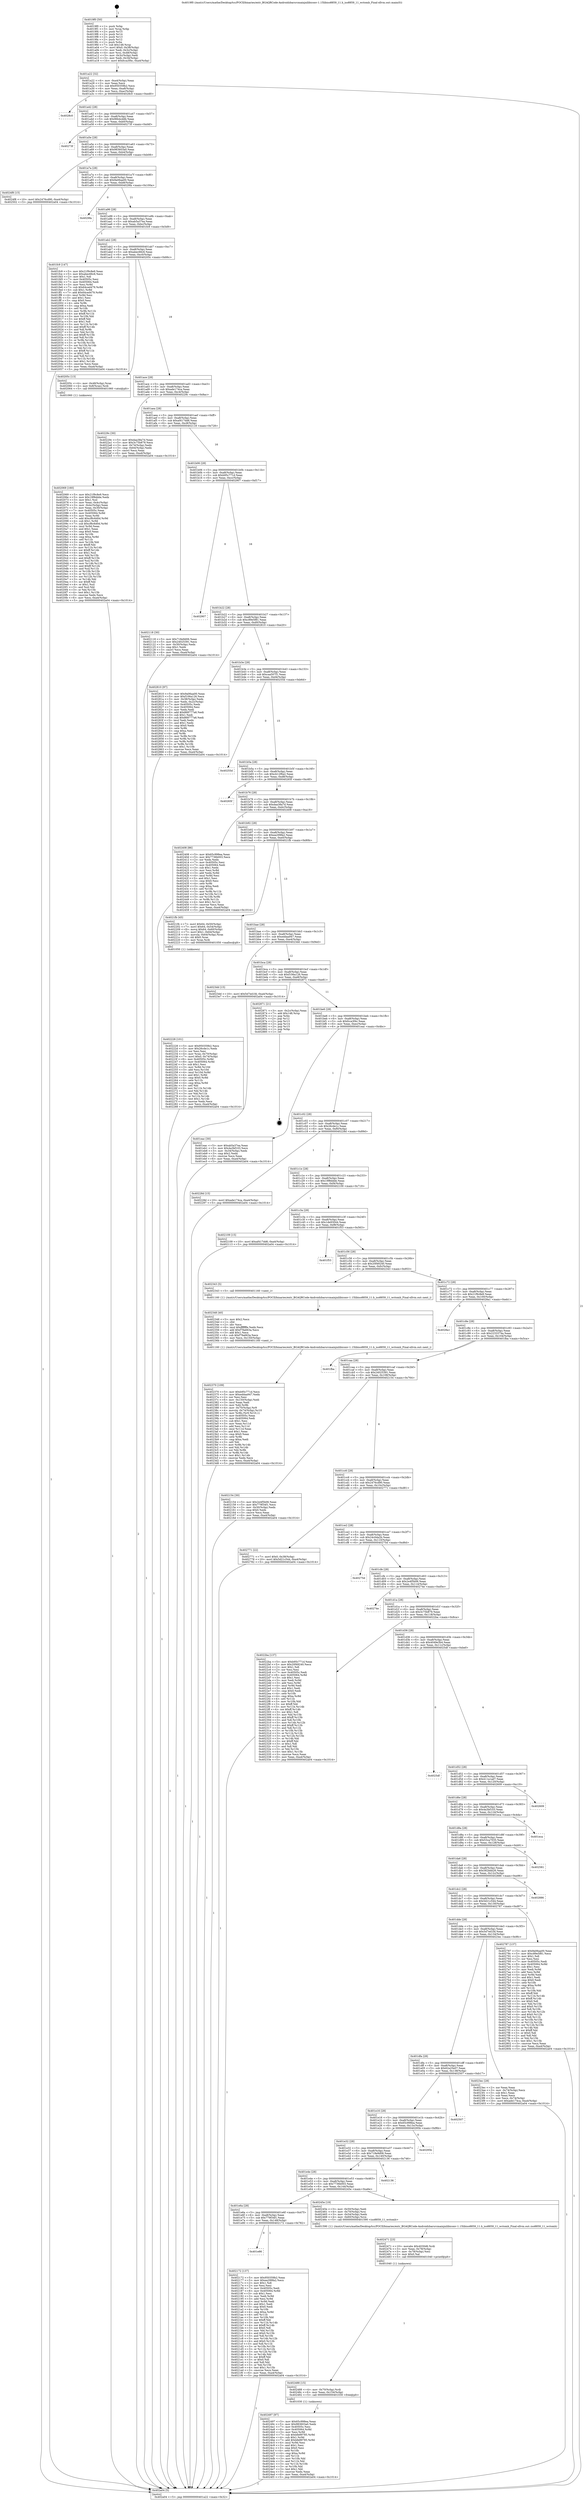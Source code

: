 digraph "0x4019f0" {
  label = "0x4019f0 (/mnt/c/Users/mathe/Desktop/tcc/POCII/binaries/extr_BGAQRCode-Androidzbarsrcmainjnilibiconv-1.15libiso8859_11.h_iso8859_11_wctomb_Final-ollvm.out::main(0))"
  labelloc = "t"
  node[shape=record]

  Entry [label="",width=0.3,height=0.3,shape=circle,fillcolor=black,style=filled]
  "0x401a22" [label="{
     0x401a22 [32]\l
     | [instrs]\l
     &nbsp;&nbsp;0x401a22 \<+6\>: mov -0xa4(%rbp),%eax\l
     &nbsp;&nbsp;0x401a28 \<+2\>: mov %eax,%ecx\l
     &nbsp;&nbsp;0x401a2a \<+6\>: sub $0x950359b2,%ecx\l
     &nbsp;&nbsp;0x401a30 \<+6\>: mov %eax,-0xa8(%rbp)\l
     &nbsp;&nbsp;0x401a36 \<+6\>: mov %ecx,-0xac(%rbp)\l
     &nbsp;&nbsp;0x401a3c \<+6\>: je 00000000004028c0 \<main+0xed0\>\l
  }"]
  "0x4028c0" [label="{
     0x4028c0\l
  }", style=dashed]
  "0x401a42" [label="{
     0x401a42 [28]\l
     | [instrs]\l
     &nbsp;&nbsp;0x401a42 \<+5\>: jmp 0000000000401a47 \<main+0x57\>\l
     &nbsp;&nbsp;0x401a47 \<+6\>: mov -0xa8(%rbp),%eax\l
     &nbsp;&nbsp;0x401a4d \<+5\>: sub $0x96b4cddb,%eax\l
     &nbsp;&nbsp;0x401a52 \<+6\>: mov %eax,-0xb0(%rbp)\l
     &nbsp;&nbsp;0x401a58 \<+6\>: je 000000000040273f \<main+0xd4f\>\l
  }"]
  Exit [label="",width=0.3,height=0.3,shape=circle,fillcolor=black,style=filled,peripheries=2]
  "0x40273f" [label="{
     0x40273f\l
  }", style=dashed]
  "0x401a5e" [label="{
     0x401a5e [28]\l
     | [instrs]\l
     &nbsp;&nbsp;0x401a5e \<+5\>: jmp 0000000000401a63 \<main+0x73\>\l
     &nbsp;&nbsp;0x401a63 \<+6\>: mov -0xa8(%rbp),%eax\l
     &nbsp;&nbsp;0x401a69 \<+5\>: sub $0x983603a0,%eax\l
     &nbsp;&nbsp;0x401a6e \<+6\>: mov %eax,-0xb4(%rbp)\l
     &nbsp;&nbsp;0x401a74 \<+6\>: je 00000000004024f8 \<main+0xb08\>\l
  }"]
  "0x402497" [label="{
     0x402497 [97]\l
     | [instrs]\l
     &nbsp;&nbsp;0x402497 \<+5\>: mov $0x65c998ea,%eax\l
     &nbsp;&nbsp;0x40249c \<+5\>: mov $0x983603a0,%edx\l
     &nbsp;&nbsp;0x4024a1 \<+7\>: mov 0x40505c,%esi\l
     &nbsp;&nbsp;0x4024a8 \<+8\>: mov 0x405064,%r8d\l
     &nbsp;&nbsp;0x4024b0 \<+3\>: mov %esi,%r9d\l
     &nbsp;&nbsp;0x4024b3 \<+7\>: sub $0xbfe89785,%r9d\l
     &nbsp;&nbsp;0x4024ba \<+4\>: sub $0x1,%r9d\l
     &nbsp;&nbsp;0x4024be \<+7\>: add $0xbfe89785,%r9d\l
     &nbsp;&nbsp;0x4024c5 \<+4\>: imul %r9d,%esi\l
     &nbsp;&nbsp;0x4024c9 \<+3\>: and $0x1,%esi\l
     &nbsp;&nbsp;0x4024cc \<+3\>: cmp $0x0,%esi\l
     &nbsp;&nbsp;0x4024cf \<+4\>: sete %r10b\l
     &nbsp;&nbsp;0x4024d3 \<+4\>: cmp $0xa,%r8d\l
     &nbsp;&nbsp;0x4024d7 \<+4\>: setl %r11b\l
     &nbsp;&nbsp;0x4024db \<+3\>: mov %r10b,%bl\l
     &nbsp;&nbsp;0x4024de \<+3\>: and %r11b,%bl\l
     &nbsp;&nbsp;0x4024e1 \<+3\>: xor %r11b,%r10b\l
     &nbsp;&nbsp;0x4024e4 \<+3\>: or %r10b,%bl\l
     &nbsp;&nbsp;0x4024e7 \<+3\>: test $0x1,%bl\l
     &nbsp;&nbsp;0x4024ea \<+3\>: cmovne %edx,%eax\l
     &nbsp;&nbsp;0x4024ed \<+6\>: mov %eax,-0xa4(%rbp)\l
     &nbsp;&nbsp;0x4024f3 \<+5\>: jmp 0000000000402a04 \<main+0x1014\>\l
  }"]
  "0x4024f8" [label="{
     0x4024f8 [15]\l
     | [instrs]\l
     &nbsp;&nbsp;0x4024f8 \<+10\>: movl $0x2476cd90,-0xa4(%rbp)\l
     &nbsp;&nbsp;0x402502 \<+5\>: jmp 0000000000402a04 \<main+0x1014\>\l
  }"]
  "0x401a7a" [label="{
     0x401a7a [28]\l
     | [instrs]\l
     &nbsp;&nbsp;0x401a7a \<+5\>: jmp 0000000000401a7f \<main+0x8f\>\l
     &nbsp;&nbsp;0x401a7f \<+6\>: mov -0xa8(%rbp),%eax\l
     &nbsp;&nbsp;0x401a85 \<+5\>: sub $0x9a06aa00,%eax\l
     &nbsp;&nbsp;0x401a8a \<+6\>: mov %eax,-0xb8(%rbp)\l
     &nbsp;&nbsp;0x401a90 \<+6\>: je 00000000004029fa \<main+0x100a\>\l
  }"]
  "0x402488" [label="{
     0x402488 [15]\l
     | [instrs]\l
     &nbsp;&nbsp;0x402488 \<+4\>: mov -0x70(%rbp),%rdi\l
     &nbsp;&nbsp;0x40248c \<+6\>: mov %eax,-0x154(%rbp)\l
     &nbsp;&nbsp;0x402492 \<+5\>: call 0000000000401030 \<free@plt\>\l
     | [calls]\l
     &nbsp;&nbsp;0x401030 \{1\} (unknown)\l
  }"]
  "0x4029fa" [label="{
     0x4029fa\l
  }", style=dashed]
  "0x401a96" [label="{
     0x401a96 [28]\l
     | [instrs]\l
     &nbsp;&nbsp;0x401a96 \<+5\>: jmp 0000000000401a9b \<main+0xab\>\l
     &nbsp;&nbsp;0x401a9b \<+6\>: mov -0xa8(%rbp),%eax\l
     &nbsp;&nbsp;0x401aa1 \<+5\>: sub $0xab5a37ea,%eax\l
     &nbsp;&nbsp;0x401aa6 \<+6\>: mov %eax,-0xbc(%rbp)\l
     &nbsp;&nbsp;0x401aac \<+6\>: je 0000000000401fc9 \<main+0x5d9\>\l
  }"]
  "0x402471" [label="{
     0x402471 [23]\l
     | [instrs]\l
     &nbsp;&nbsp;0x402471 \<+10\>: movabs $0x4030d6,%rdi\l
     &nbsp;&nbsp;0x40247b \<+3\>: mov %eax,-0x78(%rbp)\l
     &nbsp;&nbsp;0x40247e \<+3\>: mov -0x78(%rbp),%esi\l
     &nbsp;&nbsp;0x402481 \<+2\>: mov $0x0,%al\l
     &nbsp;&nbsp;0x402483 \<+5\>: call 0000000000401040 \<printf@plt\>\l
     | [calls]\l
     &nbsp;&nbsp;0x401040 \{1\} (unknown)\l
  }"]
  "0x401fc9" [label="{
     0x401fc9 [147]\l
     | [instrs]\l
     &nbsp;&nbsp;0x401fc9 \<+5\>: mov $0x21f9c8e9,%eax\l
     &nbsp;&nbsp;0x401fce \<+5\>: mov $0xabec66c6,%ecx\l
     &nbsp;&nbsp;0x401fd3 \<+2\>: mov $0x1,%dl\l
     &nbsp;&nbsp;0x401fd5 \<+7\>: mov 0x40505c,%esi\l
     &nbsp;&nbsp;0x401fdc \<+7\>: mov 0x405064,%edi\l
     &nbsp;&nbsp;0x401fe3 \<+3\>: mov %esi,%r8d\l
     &nbsp;&nbsp;0x401fe6 \<+7\>: sub $0x64ced479,%r8d\l
     &nbsp;&nbsp;0x401fed \<+4\>: sub $0x1,%r8d\l
     &nbsp;&nbsp;0x401ff1 \<+7\>: add $0x64ced479,%r8d\l
     &nbsp;&nbsp;0x401ff8 \<+4\>: imul %r8d,%esi\l
     &nbsp;&nbsp;0x401ffc \<+3\>: and $0x1,%esi\l
     &nbsp;&nbsp;0x401fff \<+3\>: cmp $0x0,%esi\l
     &nbsp;&nbsp;0x402002 \<+4\>: sete %r9b\l
     &nbsp;&nbsp;0x402006 \<+3\>: cmp $0xa,%edi\l
     &nbsp;&nbsp;0x402009 \<+4\>: setl %r10b\l
     &nbsp;&nbsp;0x40200d \<+3\>: mov %r9b,%r11b\l
     &nbsp;&nbsp;0x402010 \<+4\>: xor $0xff,%r11b\l
     &nbsp;&nbsp;0x402014 \<+3\>: mov %r10b,%bl\l
     &nbsp;&nbsp;0x402017 \<+3\>: xor $0xff,%bl\l
     &nbsp;&nbsp;0x40201a \<+3\>: xor $0x1,%dl\l
     &nbsp;&nbsp;0x40201d \<+3\>: mov %r11b,%r14b\l
     &nbsp;&nbsp;0x402020 \<+4\>: and $0xff,%r14b\l
     &nbsp;&nbsp;0x402024 \<+3\>: and %dl,%r9b\l
     &nbsp;&nbsp;0x402027 \<+3\>: mov %bl,%r15b\l
     &nbsp;&nbsp;0x40202a \<+4\>: and $0xff,%r15b\l
     &nbsp;&nbsp;0x40202e \<+3\>: and %dl,%r10b\l
     &nbsp;&nbsp;0x402031 \<+3\>: or %r9b,%r14b\l
     &nbsp;&nbsp;0x402034 \<+3\>: or %r10b,%r15b\l
     &nbsp;&nbsp;0x402037 \<+3\>: xor %r15b,%r14b\l
     &nbsp;&nbsp;0x40203a \<+3\>: or %bl,%r11b\l
     &nbsp;&nbsp;0x40203d \<+4\>: xor $0xff,%r11b\l
     &nbsp;&nbsp;0x402041 \<+3\>: or $0x1,%dl\l
     &nbsp;&nbsp;0x402044 \<+3\>: and %dl,%r11b\l
     &nbsp;&nbsp;0x402047 \<+3\>: or %r11b,%r14b\l
     &nbsp;&nbsp;0x40204a \<+4\>: test $0x1,%r14b\l
     &nbsp;&nbsp;0x40204e \<+3\>: cmovne %ecx,%eax\l
     &nbsp;&nbsp;0x402051 \<+6\>: mov %eax,-0xa4(%rbp)\l
     &nbsp;&nbsp;0x402057 \<+5\>: jmp 0000000000402a04 \<main+0x1014\>\l
  }"]
  "0x401ab2" [label="{
     0x401ab2 [28]\l
     | [instrs]\l
     &nbsp;&nbsp;0x401ab2 \<+5\>: jmp 0000000000401ab7 \<main+0xc7\>\l
     &nbsp;&nbsp;0x401ab7 \<+6\>: mov -0xa8(%rbp),%eax\l
     &nbsp;&nbsp;0x401abd \<+5\>: sub $0xabec66c6,%eax\l
     &nbsp;&nbsp;0x401ac2 \<+6\>: mov %eax,-0xc0(%rbp)\l
     &nbsp;&nbsp;0x401ac8 \<+6\>: je 000000000040205c \<main+0x66c\>\l
  }"]
  "0x402370" [label="{
     0x402370 [109]\l
     | [instrs]\l
     &nbsp;&nbsp;0x402370 \<+5\>: mov $0xb95c771d,%ecx\l
     &nbsp;&nbsp;0x402375 \<+5\>: mov $0xeddaa947,%edx\l
     &nbsp;&nbsp;0x40237a \<+2\>: xor %esi,%esi\l
     &nbsp;&nbsp;0x40237c \<+6\>: mov -0x150(%rbp),%edi\l
     &nbsp;&nbsp;0x402382 \<+3\>: imul %eax,%edi\l
     &nbsp;&nbsp;0x402385 \<+3\>: mov %dil,%r8b\l
     &nbsp;&nbsp;0x402388 \<+4\>: mov -0x70(%rbp),%r9\l
     &nbsp;&nbsp;0x40238c \<+4\>: movslq -0x74(%rbp),%r10\l
     &nbsp;&nbsp;0x402390 \<+4\>: mov %r8b,(%r9,%r10,1)\l
     &nbsp;&nbsp;0x402394 \<+7\>: mov 0x40505c,%eax\l
     &nbsp;&nbsp;0x40239b \<+7\>: mov 0x405064,%edi\l
     &nbsp;&nbsp;0x4023a2 \<+3\>: sub $0x1,%esi\l
     &nbsp;&nbsp;0x4023a5 \<+3\>: mov %eax,%r11d\l
     &nbsp;&nbsp;0x4023a8 \<+3\>: add %esi,%r11d\l
     &nbsp;&nbsp;0x4023ab \<+4\>: imul %r11d,%eax\l
     &nbsp;&nbsp;0x4023af \<+3\>: and $0x1,%eax\l
     &nbsp;&nbsp;0x4023b2 \<+3\>: cmp $0x0,%eax\l
     &nbsp;&nbsp;0x4023b5 \<+4\>: sete %r8b\l
     &nbsp;&nbsp;0x4023b9 \<+3\>: cmp $0xa,%edi\l
     &nbsp;&nbsp;0x4023bc \<+3\>: setl %bl\l
     &nbsp;&nbsp;0x4023bf \<+3\>: mov %r8b,%r14b\l
     &nbsp;&nbsp;0x4023c2 \<+3\>: and %bl,%r14b\l
     &nbsp;&nbsp;0x4023c5 \<+3\>: xor %bl,%r8b\l
     &nbsp;&nbsp;0x4023c8 \<+3\>: or %r8b,%r14b\l
     &nbsp;&nbsp;0x4023cb \<+4\>: test $0x1,%r14b\l
     &nbsp;&nbsp;0x4023cf \<+3\>: cmovne %edx,%ecx\l
     &nbsp;&nbsp;0x4023d2 \<+6\>: mov %ecx,-0xa4(%rbp)\l
     &nbsp;&nbsp;0x4023d8 \<+5\>: jmp 0000000000402a04 \<main+0x1014\>\l
  }"]
  "0x40205c" [label="{
     0x40205c [13]\l
     | [instrs]\l
     &nbsp;&nbsp;0x40205c \<+4\>: mov -0x48(%rbp),%rax\l
     &nbsp;&nbsp;0x402060 \<+4\>: mov 0x8(%rax),%rdi\l
     &nbsp;&nbsp;0x402064 \<+5\>: call 0000000000401060 \<atoi@plt\>\l
     | [calls]\l
     &nbsp;&nbsp;0x401060 \{1\} (unknown)\l
  }"]
  "0x401ace" [label="{
     0x401ace [28]\l
     | [instrs]\l
     &nbsp;&nbsp;0x401ace \<+5\>: jmp 0000000000401ad3 \<main+0xe3\>\l
     &nbsp;&nbsp;0x401ad3 \<+6\>: mov -0xa8(%rbp),%eax\l
     &nbsp;&nbsp;0x401ad9 \<+5\>: sub $0xade174ca,%eax\l
     &nbsp;&nbsp;0x401ade \<+6\>: mov %eax,-0xc4(%rbp)\l
     &nbsp;&nbsp;0x401ae4 \<+6\>: je 000000000040229c \<main+0x8ac\>\l
  }"]
  "0x402348" [label="{
     0x402348 [40]\l
     | [instrs]\l
     &nbsp;&nbsp;0x402348 \<+5\>: mov $0x2,%ecx\l
     &nbsp;&nbsp;0x40234d \<+1\>: cltd\l
     &nbsp;&nbsp;0x40234e \<+2\>: idiv %ecx\l
     &nbsp;&nbsp;0x402350 \<+6\>: imul $0xfffffffe,%edx,%ecx\l
     &nbsp;&nbsp;0x402356 \<+6\>: add $0xf79a663a,%ecx\l
     &nbsp;&nbsp;0x40235c \<+3\>: add $0x1,%ecx\l
     &nbsp;&nbsp;0x40235f \<+6\>: sub $0xf79a663a,%ecx\l
     &nbsp;&nbsp;0x402365 \<+6\>: mov %ecx,-0x150(%rbp)\l
     &nbsp;&nbsp;0x40236b \<+5\>: call 0000000000401160 \<next_i\>\l
     | [calls]\l
     &nbsp;&nbsp;0x401160 \{1\} (/mnt/c/Users/mathe/Desktop/tcc/POCII/binaries/extr_BGAQRCode-Androidzbarsrcmainjnilibiconv-1.15libiso8859_11.h_iso8859_11_wctomb_Final-ollvm.out::next_i)\l
  }"]
  "0x40229c" [label="{
     0x40229c [30]\l
     | [instrs]\l
     &nbsp;&nbsp;0x40229c \<+5\>: mov $0xdaa38a7d,%eax\l
     &nbsp;&nbsp;0x4022a1 \<+5\>: mov $0x3c75b879,%ecx\l
     &nbsp;&nbsp;0x4022a6 \<+3\>: mov -0x74(%rbp),%edx\l
     &nbsp;&nbsp;0x4022a9 \<+3\>: cmp -0x64(%rbp),%edx\l
     &nbsp;&nbsp;0x4022ac \<+3\>: cmovl %ecx,%eax\l
     &nbsp;&nbsp;0x4022af \<+6\>: mov %eax,-0xa4(%rbp)\l
     &nbsp;&nbsp;0x4022b5 \<+5\>: jmp 0000000000402a04 \<main+0x1014\>\l
  }"]
  "0x401aea" [label="{
     0x401aea [28]\l
     | [instrs]\l
     &nbsp;&nbsp;0x401aea \<+5\>: jmp 0000000000401aef \<main+0xff\>\l
     &nbsp;&nbsp;0x401aef \<+6\>: mov -0xa8(%rbp),%eax\l
     &nbsp;&nbsp;0x401af5 \<+5\>: sub $0xaf417dd6,%eax\l
     &nbsp;&nbsp;0x401afa \<+6\>: mov %eax,-0xc8(%rbp)\l
     &nbsp;&nbsp;0x401b00 \<+6\>: je 0000000000402118 \<main+0x728\>\l
  }"]
  "0x402228" [label="{
     0x402228 [101]\l
     | [instrs]\l
     &nbsp;&nbsp;0x402228 \<+5\>: mov $0x950359b2,%ecx\l
     &nbsp;&nbsp;0x40222d \<+5\>: mov $0x26cde1c,%edx\l
     &nbsp;&nbsp;0x402232 \<+2\>: xor %esi,%esi\l
     &nbsp;&nbsp;0x402234 \<+4\>: mov %rax,-0x70(%rbp)\l
     &nbsp;&nbsp;0x402238 \<+7\>: movl $0x0,-0x74(%rbp)\l
     &nbsp;&nbsp;0x40223f \<+8\>: mov 0x40505c,%r8d\l
     &nbsp;&nbsp;0x402247 \<+8\>: mov 0x405064,%r9d\l
     &nbsp;&nbsp;0x40224f \<+3\>: sub $0x1,%esi\l
     &nbsp;&nbsp;0x402252 \<+3\>: mov %r8d,%r10d\l
     &nbsp;&nbsp;0x402255 \<+3\>: add %esi,%r10d\l
     &nbsp;&nbsp;0x402258 \<+4\>: imul %r10d,%r8d\l
     &nbsp;&nbsp;0x40225c \<+4\>: and $0x1,%r8d\l
     &nbsp;&nbsp;0x402260 \<+4\>: cmp $0x0,%r8d\l
     &nbsp;&nbsp;0x402264 \<+4\>: sete %r11b\l
     &nbsp;&nbsp;0x402268 \<+4\>: cmp $0xa,%r9d\l
     &nbsp;&nbsp;0x40226c \<+3\>: setl %bl\l
     &nbsp;&nbsp;0x40226f \<+3\>: mov %r11b,%r14b\l
     &nbsp;&nbsp;0x402272 \<+3\>: and %bl,%r14b\l
     &nbsp;&nbsp;0x402275 \<+3\>: xor %bl,%r11b\l
     &nbsp;&nbsp;0x402278 \<+3\>: or %r11b,%r14b\l
     &nbsp;&nbsp;0x40227b \<+4\>: test $0x1,%r14b\l
     &nbsp;&nbsp;0x40227f \<+3\>: cmovne %edx,%ecx\l
     &nbsp;&nbsp;0x402282 \<+6\>: mov %ecx,-0xa4(%rbp)\l
     &nbsp;&nbsp;0x402288 \<+5\>: jmp 0000000000402a04 \<main+0x1014\>\l
  }"]
  "0x402118" [label="{
     0x402118 [30]\l
     | [instrs]\l
     &nbsp;&nbsp;0x402118 \<+5\>: mov $0x718e9d06,%eax\l
     &nbsp;&nbsp;0x40211d \<+5\>: mov $0x24025391,%ecx\l
     &nbsp;&nbsp;0x402122 \<+3\>: mov -0x30(%rbp),%edx\l
     &nbsp;&nbsp;0x402125 \<+3\>: cmp $0x1,%edx\l
     &nbsp;&nbsp;0x402128 \<+3\>: cmovl %ecx,%eax\l
     &nbsp;&nbsp;0x40212b \<+6\>: mov %eax,-0xa4(%rbp)\l
     &nbsp;&nbsp;0x402131 \<+5\>: jmp 0000000000402a04 \<main+0x1014\>\l
  }"]
  "0x401b06" [label="{
     0x401b06 [28]\l
     | [instrs]\l
     &nbsp;&nbsp;0x401b06 \<+5\>: jmp 0000000000401b0b \<main+0x11b\>\l
     &nbsp;&nbsp;0x401b0b \<+6\>: mov -0xa8(%rbp),%eax\l
     &nbsp;&nbsp;0x401b11 \<+5\>: sub $0xb95c771d,%eax\l
     &nbsp;&nbsp;0x401b16 \<+6\>: mov %eax,-0xcc(%rbp)\l
     &nbsp;&nbsp;0x401b1c \<+6\>: je 0000000000402907 \<main+0xf17\>\l
  }"]
  "0x401e86" [label="{
     0x401e86\l
  }", style=dashed]
  "0x402907" [label="{
     0x402907\l
  }", style=dashed]
  "0x401b22" [label="{
     0x401b22 [28]\l
     | [instrs]\l
     &nbsp;&nbsp;0x401b22 \<+5\>: jmp 0000000000401b27 \<main+0x137\>\l
     &nbsp;&nbsp;0x401b27 \<+6\>: mov -0xa8(%rbp),%eax\l
     &nbsp;&nbsp;0x401b2d \<+5\>: sub $0xc89e5f81,%eax\l
     &nbsp;&nbsp;0x401b32 \<+6\>: mov %eax,-0xd0(%rbp)\l
     &nbsp;&nbsp;0x401b38 \<+6\>: je 0000000000402810 \<main+0xe20\>\l
  }"]
  "0x402172" [label="{
     0x402172 [137]\l
     | [instrs]\l
     &nbsp;&nbsp;0x402172 \<+5\>: mov $0x950359b2,%eax\l
     &nbsp;&nbsp;0x402177 \<+5\>: mov $0xea299fa2,%ecx\l
     &nbsp;&nbsp;0x40217c \<+2\>: mov $0x1,%dl\l
     &nbsp;&nbsp;0x40217e \<+2\>: xor %esi,%esi\l
     &nbsp;&nbsp;0x402180 \<+7\>: mov 0x40505c,%edi\l
     &nbsp;&nbsp;0x402187 \<+8\>: mov 0x405064,%r8d\l
     &nbsp;&nbsp;0x40218f \<+3\>: sub $0x1,%esi\l
     &nbsp;&nbsp;0x402192 \<+3\>: mov %edi,%r9d\l
     &nbsp;&nbsp;0x402195 \<+3\>: add %esi,%r9d\l
     &nbsp;&nbsp;0x402198 \<+4\>: imul %r9d,%edi\l
     &nbsp;&nbsp;0x40219c \<+3\>: and $0x1,%edi\l
     &nbsp;&nbsp;0x40219f \<+3\>: cmp $0x0,%edi\l
     &nbsp;&nbsp;0x4021a2 \<+4\>: sete %r10b\l
     &nbsp;&nbsp;0x4021a6 \<+4\>: cmp $0xa,%r8d\l
     &nbsp;&nbsp;0x4021aa \<+4\>: setl %r11b\l
     &nbsp;&nbsp;0x4021ae \<+3\>: mov %r10b,%bl\l
     &nbsp;&nbsp;0x4021b1 \<+3\>: xor $0xff,%bl\l
     &nbsp;&nbsp;0x4021b4 \<+3\>: mov %r11b,%r14b\l
     &nbsp;&nbsp;0x4021b7 \<+4\>: xor $0xff,%r14b\l
     &nbsp;&nbsp;0x4021bb \<+3\>: xor $0x0,%dl\l
     &nbsp;&nbsp;0x4021be \<+3\>: mov %bl,%r15b\l
     &nbsp;&nbsp;0x4021c1 \<+4\>: and $0x0,%r15b\l
     &nbsp;&nbsp;0x4021c5 \<+3\>: and %dl,%r10b\l
     &nbsp;&nbsp;0x4021c8 \<+3\>: mov %r14b,%r12b\l
     &nbsp;&nbsp;0x4021cb \<+4\>: and $0x0,%r12b\l
     &nbsp;&nbsp;0x4021cf \<+3\>: and %dl,%r11b\l
     &nbsp;&nbsp;0x4021d2 \<+3\>: or %r10b,%r15b\l
     &nbsp;&nbsp;0x4021d5 \<+3\>: or %r11b,%r12b\l
     &nbsp;&nbsp;0x4021d8 \<+3\>: xor %r12b,%r15b\l
     &nbsp;&nbsp;0x4021db \<+3\>: or %r14b,%bl\l
     &nbsp;&nbsp;0x4021de \<+3\>: xor $0xff,%bl\l
     &nbsp;&nbsp;0x4021e1 \<+3\>: or $0x0,%dl\l
     &nbsp;&nbsp;0x4021e4 \<+2\>: and %dl,%bl\l
     &nbsp;&nbsp;0x4021e6 \<+3\>: or %bl,%r15b\l
     &nbsp;&nbsp;0x4021e9 \<+4\>: test $0x1,%r15b\l
     &nbsp;&nbsp;0x4021ed \<+3\>: cmovne %ecx,%eax\l
     &nbsp;&nbsp;0x4021f0 \<+6\>: mov %eax,-0xa4(%rbp)\l
     &nbsp;&nbsp;0x4021f6 \<+5\>: jmp 0000000000402a04 \<main+0x1014\>\l
  }"]
  "0x402810" [label="{
     0x402810 [97]\l
     | [instrs]\l
     &nbsp;&nbsp;0x402810 \<+5\>: mov $0x9a06aa00,%eax\l
     &nbsp;&nbsp;0x402815 \<+5\>: mov $0xf106a126,%ecx\l
     &nbsp;&nbsp;0x40281a \<+3\>: mov -0x38(%rbp),%edx\l
     &nbsp;&nbsp;0x40281d \<+3\>: mov %edx,-0x2c(%rbp)\l
     &nbsp;&nbsp;0x402820 \<+7\>: mov 0x40505c,%edx\l
     &nbsp;&nbsp;0x402827 \<+7\>: mov 0x405064,%esi\l
     &nbsp;&nbsp;0x40282e \<+2\>: mov %edx,%edi\l
     &nbsp;&nbsp;0x402830 \<+6\>: add $0x868777a6,%edi\l
     &nbsp;&nbsp;0x402836 \<+3\>: sub $0x1,%edi\l
     &nbsp;&nbsp;0x402839 \<+6\>: sub $0x868777a6,%edi\l
     &nbsp;&nbsp;0x40283f \<+3\>: imul %edi,%edx\l
     &nbsp;&nbsp;0x402842 \<+3\>: and $0x1,%edx\l
     &nbsp;&nbsp;0x402845 \<+3\>: cmp $0x0,%edx\l
     &nbsp;&nbsp;0x402848 \<+4\>: sete %r8b\l
     &nbsp;&nbsp;0x40284c \<+3\>: cmp $0xa,%esi\l
     &nbsp;&nbsp;0x40284f \<+4\>: setl %r9b\l
     &nbsp;&nbsp;0x402853 \<+3\>: mov %r8b,%r10b\l
     &nbsp;&nbsp;0x402856 \<+3\>: and %r9b,%r10b\l
     &nbsp;&nbsp;0x402859 \<+3\>: xor %r9b,%r8b\l
     &nbsp;&nbsp;0x40285c \<+3\>: or %r8b,%r10b\l
     &nbsp;&nbsp;0x40285f \<+4\>: test $0x1,%r10b\l
     &nbsp;&nbsp;0x402863 \<+3\>: cmovne %ecx,%eax\l
     &nbsp;&nbsp;0x402866 \<+6\>: mov %eax,-0xa4(%rbp)\l
     &nbsp;&nbsp;0x40286c \<+5\>: jmp 0000000000402a04 \<main+0x1014\>\l
  }"]
  "0x401b3e" [label="{
     0x401b3e [28]\l
     | [instrs]\l
     &nbsp;&nbsp;0x401b3e \<+5\>: jmp 0000000000401b43 \<main+0x153\>\l
     &nbsp;&nbsp;0x401b43 \<+6\>: mov -0xa8(%rbp),%eax\l
     &nbsp;&nbsp;0x401b49 \<+5\>: sub $0xcaa507f1,%eax\l
     &nbsp;&nbsp;0x401b4e \<+6\>: mov %eax,-0xd4(%rbp)\l
     &nbsp;&nbsp;0x401b54 \<+6\>: je 000000000040255d \<main+0xb6d\>\l
  }"]
  "0x401e6a" [label="{
     0x401e6a [28]\l
     | [instrs]\l
     &nbsp;&nbsp;0x401e6a \<+5\>: jmp 0000000000401e6f \<main+0x47f\>\l
     &nbsp;&nbsp;0x401e6f \<+6\>: mov -0xa8(%rbp),%eax\l
     &nbsp;&nbsp;0x401e75 \<+5\>: sub $0x779f34f1,%eax\l
     &nbsp;&nbsp;0x401e7a \<+6\>: mov %eax,-0x148(%rbp)\l
     &nbsp;&nbsp;0x401e80 \<+6\>: je 0000000000402172 \<main+0x782\>\l
  }"]
  "0x40255d" [label="{
     0x40255d\l
  }", style=dashed]
  "0x401b5a" [label="{
     0x401b5a [28]\l
     | [instrs]\l
     &nbsp;&nbsp;0x401b5a \<+5\>: jmp 0000000000401b5f \<main+0x16f\>\l
     &nbsp;&nbsp;0x401b5f \<+6\>: mov -0xa8(%rbp),%eax\l
     &nbsp;&nbsp;0x401b65 \<+5\>: sub $0xcb12f6a2,%eax\l
     &nbsp;&nbsp;0x401b6a \<+6\>: mov %eax,-0xd8(%rbp)\l
     &nbsp;&nbsp;0x401b70 \<+6\>: je 000000000040265f \<main+0xc6f\>\l
  }"]
  "0x40245e" [label="{
     0x40245e [19]\l
     | [instrs]\l
     &nbsp;&nbsp;0x40245e \<+3\>: mov -0x50(%rbp),%edi\l
     &nbsp;&nbsp;0x402461 \<+4\>: mov -0x70(%rbp),%rsi\l
     &nbsp;&nbsp;0x402465 \<+3\>: mov -0x54(%rbp),%edx\l
     &nbsp;&nbsp;0x402468 \<+4\>: mov -0x60(%rbp),%rcx\l
     &nbsp;&nbsp;0x40246c \<+5\>: call 0000000000401590 \<iso8859_11_wctomb\>\l
     | [calls]\l
     &nbsp;&nbsp;0x401590 \{1\} (/mnt/c/Users/mathe/Desktop/tcc/POCII/binaries/extr_BGAQRCode-Androidzbarsrcmainjnilibiconv-1.15libiso8859_11.h_iso8859_11_wctomb_Final-ollvm.out::iso8859_11_wctomb)\l
  }"]
  "0x40265f" [label="{
     0x40265f\l
  }", style=dashed]
  "0x401b76" [label="{
     0x401b76 [28]\l
     | [instrs]\l
     &nbsp;&nbsp;0x401b76 \<+5\>: jmp 0000000000401b7b \<main+0x18b\>\l
     &nbsp;&nbsp;0x401b7b \<+6\>: mov -0xa8(%rbp),%eax\l
     &nbsp;&nbsp;0x401b81 \<+5\>: sub $0xdaa38a7d,%eax\l
     &nbsp;&nbsp;0x401b86 \<+6\>: mov %eax,-0xdc(%rbp)\l
     &nbsp;&nbsp;0x401b8c \<+6\>: je 0000000000402408 \<main+0xa18\>\l
  }"]
  "0x401e4e" [label="{
     0x401e4e [28]\l
     | [instrs]\l
     &nbsp;&nbsp;0x401e4e \<+5\>: jmp 0000000000401e53 \<main+0x463\>\l
     &nbsp;&nbsp;0x401e53 \<+6\>: mov -0xa8(%rbp),%eax\l
     &nbsp;&nbsp;0x401e59 \<+5\>: sub $0x7736b003,%eax\l
     &nbsp;&nbsp;0x401e5e \<+6\>: mov %eax,-0x144(%rbp)\l
     &nbsp;&nbsp;0x401e64 \<+6\>: je 000000000040245e \<main+0xa6e\>\l
  }"]
  "0x402408" [label="{
     0x402408 [86]\l
     | [instrs]\l
     &nbsp;&nbsp;0x402408 \<+5\>: mov $0x65c998ea,%eax\l
     &nbsp;&nbsp;0x40240d \<+5\>: mov $0x7736b003,%ecx\l
     &nbsp;&nbsp;0x402412 \<+2\>: xor %edx,%edx\l
     &nbsp;&nbsp;0x402414 \<+7\>: mov 0x40505c,%esi\l
     &nbsp;&nbsp;0x40241b \<+7\>: mov 0x405064,%edi\l
     &nbsp;&nbsp;0x402422 \<+3\>: sub $0x1,%edx\l
     &nbsp;&nbsp;0x402425 \<+3\>: mov %esi,%r8d\l
     &nbsp;&nbsp;0x402428 \<+3\>: add %edx,%r8d\l
     &nbsp;&nbsp;0x40242b \<+4\>: imul %r8d,%esi\l
     &nbsp;&nbsp;0x40242f \<+3\>: and $0x1,%esi\l
     &nbsp;&nbsp;0x402432 \<+3\>: cmp $0x0,%esi\l
     &nbsp;&nbsp;0x402435 \<+4\>: sete %r9b\l
     &nbsp;&nbsp;0x402439 \<+3\>: cmp $0xa,%edi\l
     &nbsp;&nbsp;0x40243c \<+4\>: setl %r10b\l
     &nbsp;&nbsp;0x402440 \<+3\>: mov %r9b,%r11b\l
     &nbsp;&nbsp;0x402443 \<+3\>: and %r10b,%r11b\l
     &nbsp;&nbsp;0x402446 \<+3\>: xor %r10b,%r9b\l
     &nbsp;&nbsp;0x402449 \<+3\>: or %r9b,%r11b\l
     &nbsp;&nbsp;0x40244c \<+4\>: test $0x1,%r11b\l
     &nbsp;&nbsp;0x402450 \<+3\>: cmovne %ecx,%eax\l
     &nbsp;&nbsp;0x402453 \<+6\>: mov %eax,-0xa4(%rbp)\l
     &nbsp;&nbsp;0x402459 \<+5\>: jmp 0000000000402a04 \<main+0x1014\>\l
  }"]
  "0x401b92" [label="{
     0x401b92 [28]\l
     | [instrs]\l
     &nbsp;&nbsp;0x401b92 \<+5\>: jmp 0000000000401b97 \<main+0x1a7\>\l
     &nbsp;&nbsp;0x401b97 \<+6\>: mov -0xa8(%rbp),%eax\l
     &nbsp;&nbsp;0x401b9d \<+5\>: sub $0xea299fa2,%eax\l
     &nbsp;&nbsp;0x401ba2 \<+6\>: mov %eax,-0xe0(%rbp)\l
     &nbsp;&nbsp;0x401ba8 \<+6\>: je 00000000004021fb \<main+0x80b\>\l
  }"]
  "0x402136" [label="{
     0x402136\l
  }", style=dashed]
  "0x4021fb" [label="{
     0x4021fb [45]\l
     | [instrs]\l
     &nbsp;&nbsp;0x4021fb \<+7\>: movl $0x64,-0x50(%rbp)\l
     &nbsp;&nbsp;0x402202 \<+7\>: movl $0x64,-0x54(%rbp)\l
     &nbsp;&nbsp;0x402209 \<+8\>: movq $0x64,-0x60(%rbp)\l
     &nbsp;&nbsp;0x402211 \<+7\>: movl $0x1,-0x64(%rbp)\l
     &nbsp;&nbsp;0x402218 \<+4\>: movslq -0x64(%rbp),%rax\l
     &nbsp;&nbsp;0x40221c \<+4\>: shl $0x0,%rax\l
     &nbsp;&nbsp;0x402220 \<+3\>: mov %rax,%rdi\l
     &nbsp;&nbsp;0x402223 \<+5\>: call 0000000000401050 \<malloc@plt\>\l
     | [calls]\l
     &nbsp;&nbsp;0x401050 \{1\} (unknown)\l
  }"]
  "0x401bae" [label="{
     0x401bae [28]\l
     | [instrs]\l
     &nbsp;&nbsp;0x401bae \<+5\>: jmp 0000000000401bb3 \<main+0x1c3\>\l
     &nbsp;&nbsp;0x401bb3 \<+6\>: mov -0xa8(%rbp),%eax\l
     &nbsp;&nbsp;0x401bb9 \<+5\>: sub $0xeddaa947,%eax\l
     &nbsp;&nbsp;0x401bbe \<+6\>: mov %eax,-0xe4(%rbp)\l
     &nbsp;&nbsp;0x401bc4 \<+6\>: je 00000000004023dd \<main+0x9ed\>\l
  }"]
  "0x401e32" [label="{
     0x401e32 [28]\l
     | [instrs]\l
     &nbsp;&nbsp;0x401e32 \<+5\>: jmp 0000000000401e37 \<main+0x447\>\l
     &nbsp;&nbsp;0x401e37 \<+6\>: mov -0xa8(%rbp),%eax\l
     &nbsp;&nbsp;0x401e3d \<+5\>: sub $0x718e9d06,%eax\l
     &nbsp;&nbsp;0x401e42 \<+6\>: mov %eax,-0x140(%rbp)\l
     &nbsp;&nbsp;0x401e48 \<+6\>: je 0000000000402136 \<main+0x746\>\l
  }"]
  "0x4023dd" [label="{
     0x4023dd [15]\l
     | [instrs]\l
     &nbsp;&nbsp;0x4023dd \<+10\>: movl $0x5d7ed1fd,-0xa4(%rbp)\l
     &nbsp;&nbsp;0x4023e7 \<+5\>: jmp 0000000000402a04 \<main+0x1014\>\l
  }"]
  "0x401bca" [label="{
     0x401bca [28]\l
     | [instrs]\l
     &nbsp;&nbsp;0x401bca \<+5\>: jmp 0000000000401bcf \<main+0x1df\>\l
     &nbsp;&nbsp;0x401bcf \<+6\>: mov -0xa8(%rbp),%eax\l
     &nbsp;&nbsp;0x401bd5 \<+5\>: sub $0xf106a126,%eax\l
     &nbsp;&nbsp;0x401bda \<+6\>: mov %eax,-0xe8(%rbp)\l
     &nbsp;&nbsp;0x401be0 \<+6\>: je 0000000000402871 \<main+0xe81\>\l
  }"]
  "0x40295b" [label="{
     0x40295b\l
  }", style=dashed]
  "0x402871" [label="{
     0x402871 [21]\l
     | [instrs]\l
     &nbsp;&nbsp;0x402871 \<+3\>: mov -0x2c(%rbp),%eax\l
     &nbsp;&nbsp;0x402874 \<+7\>: add $0x148,%rsp\l
     &nbsp;&nbsp;0x40287b \<+1\>: pop %rbx\l
     &nbsp;&nbsp;0x40287c \<+2\>: pop %r12\l
     &nbsp;&nbsp;0x40287e \<+2\>: pop %r13\l
     &nbsp;&nbsp;0x402880 \<+2\>: pop %r14\l
     &nbsp;&nbsp;0x402882 \<+2\>: pop %r15\l
     &nbsp;&nbsp;0x402884 \<+1\>: pop %rbp\l
     &nbsp;&nbsp;0x402885 \<+1\>: ret\l
  }"]
  "0x401be6" [label="{
     0x401be6 [28]\l
     | [instrs]\l
     &nbsp;&nbsp;0x401be6 \<+5\>: jmp 0000000000401beb \<main+0x1fb\>\l
     &nbsp;&nbsp;0x401beb \<+6\>: mov -0xa8(%rbp),%eax\l
     &nbsp;&nbsp;0x401bf1 \<+5\>: sub $0xfcca3f4c,%eax\l
     &nbsp;&nbsp;0x401bf6 \<+6\>: mov %eax,-0xec(%rbp)\l
     &nbsp;&nbsp;0x401bfc \<+6\>: je 0000000000401eac \<main+0x4bc\>\l
  }"]
  "0x401e16" [label="{
     0x401e16 [28]\l
     | [instrs]\l
     &nbsp;&nbsp;0x401e16 \<+5\>: jmp 0000000000401e1b \<main+0x42b\>\l
     &nbsp;&nbsp;0x401e1b \<+6\>: mov -0xa8(%rbp),%eax\l
     &nbsp;&nbsp;0x401e21 \<+5\>: sub $0x65c998ea,%eax\l
     &nbsp;&nbsp;0x401e26 \<+6\>: mov %eax,-0x13c(%rbp)\l
     &nbsp;&nbsp;0x401e2c \<+6\>: je 000000000040295b \<main+0xf6b\>\l
  }"]
  "0x401eac" [label="{
     0x401eac [30]\l
     | [instrs]\l
     &nbsp;&nbsp;0x401eac \<+5\>: mov $0xab5a37ea,%eax\l
     &nbsp;&nbsp;0x401eb1 \<+5\>: mov $0x4a3bf103,%ecx\l
     &nbsp;&nbsp;0x401eb6 \<+3\>: mov -0x34(%rbp),%edx\l
     &nbsp;&nbsp;0x401eb9 \<+3\>: cmp $0x2,%edx\l
     &nbsp;&nbsp;0x401ebc \<+3\>: cmovne %ecx,%eax\l
     &nbsp;&nbsp;0x401ebf \<+6\>: mov %eax,-0xa4(%rbp)\l
     &nbsp;&nbsp;0x401ec5 \<+5\>: jmp 0000000000402a04 \<main+0x1014\>\l
  }"]
  "0x401c02" [label="{
     0x401c02 [28]\l
     | [instrs]\l
     &nbsp;&nbsp;0x401c02 \<+5\>: jmp 0000000000401c07 \<main+0x217\>\l
     &nbsp;&nbsp;0x401c07 \<+6\>: mov -0xa8(%rbp),%eax\l
     &nbsp;&nbsp;0x401c0d \<+5\>: sub $0x26cde1c,%eax\l
     &nbsp;&nbsp;0x401c12 \<+6\>: mov %eax,-0xf0(%rbp)\l
     &nbsp;&nbsp;0x401c18 \<+6\>: je 000000000040228d \<main+0x89d\>\l
  }"]
  "0x402a04" [label="{
     0x402a04 [5]\l
     | [instrs]\l
     &nbsp;&nbsp;0x402a04 \<+5\>: jmp 0000000000401a22 \<main+0x32\>\l
  }"]
  "0x4019f0" [label="{
     0x4019f0 [50]\l
     | [instrs]\l
     &nbsp;&nbsp;0x4019f0 \<+1\>: push %rbp\l
     &nbsp;&nbsp;0x4019f1 \<+3\>: mov %rsp,%rbp\l
     &nbsp;&nbsp;0x4019f4 \<+2\>: push %r15\l
     &nbsp;&nbsp;0x4019f6 \<+2\>: push %r14\l
     &nbsp;&nbsp;0x4019f8 \<+2\>: push %r13\l
     &nbsp;&nbsp;0x4019fa \<+2\>: push %r12\l
     &nbsp;&nbsp;0x4019fc \<+1\>: push %rbx\l
     &nbsp;&nbsp;0x4019fd \<+7\>: sub $0x148,%rsp\l
     &nbsp;&nbsp;0x401a04 \<+7\>: movl $0x0,-0x38(%rbp)\l
     &nbsp;&nbsp;0x401a0b \<+3\>: mov %edi,-0x3c(%rbp)\l
     &nbsp;&nbsp;0x401a0e \<+4\>: mov %rsi,-0x48(%rbp)\l
     &nbsp;&nbsp;0x401a12 \<+3\>: mov -0x3c(%rbp),%edi\l
     &nbsp;&nbsp;0x401a15 \<+3\>: mov %edi,-0x34(%rbp)\l
     &nbsp;&nbsp;0x401a18 \<+10\>: movl $0xfcca3f4c,-0xa4(%rbp)\l
  }"]
  "0x402069" [label="{
     0x402069 [160]\l
     | [instrs]\l
     &nbsp;&nbsp;0x402069 \<+5\>: mov $0x21f9c8e9,%ecx\l
     &nbsp;&nbsp;0x40206e \<+5\>: mov $0x19f8ddde,%edx\l
     &nbsp;&nbsp;0x402073 \<+3\>: mov $0x1,%sil\l
     &nbsp;&nbsp;0x402076 \<+3\>: mov %eax,-0x4c(%rbp)\l
     &nbsp;&nbsp;0x402079 \<+3\>: mov -0x4c(%rbp),%eax\l
     &nbsp;&nbsp;0x40207c \<+3\>: mov %eax,-0x30(%rbp)\l
     &nbsp;&nbsp;0x40207f \<+7\>: mov 0x40505c,%eax\l
     &nbsp;&nbsp;0x402086 \<+8\>: mov 0x405064,%r8d\l
     &nbsp;&nbsp;0x40208e \<+3\>: mov %eax,%r9d\l
     &nbsp;&nbsp;0x402091 \<+7\>: add $0xcf6c6d0d,%r9d\l
     &nbsp;&nbsp;0x402098 \<+4\>: sub $0x1,%r9d\l
     &nbsp;&nbsp;0x40209c \<+7\>: sub $0xcf6c6d0d,%r9d\l
     &nbsp;&nbsp;0x4020a3 \<+4\>: imul %r9d,%eax\l
     &nbsp;&nbsp;0x4020a7 \<+3\>: and $0x1,%eax\l
     &nbsp;&nbsp;0x4020aa \<+3\>: cmp $0x0,%eax\l
     &nbsp;&nbsp;0x4020ad \<+4\>: sete %r10b\l
     &nbsp;&nbsp;0x4020b1 \<+4\>: cmp $0xa,%r8d\l
     &nbsp;&nbsp;0x4020b5 \<+4\>: setl %r11b\l
     &nbsp;&nbsp;0x4020b9 \<+3\>: mov %r10b,%bl\l
     &nbsp;&nbsp;0x4020bc \<+3\>: xor $0xff,%bl\l
     &nbsp;&nbsp;0x4020bf \<+3\>: mov %r11b,%r14b\l
     &nbsp;&nbsp;0x4020c2 \<+4\>: xor $0xff,%r14b\l
     &nbsp;&nbsp;0x4020c6 \<+4\>: xor $0x1,%sil\l
     &nbsp;&nbsp;0x4020ca \<+3\>: mov %bl,%r15b\l
     &nbsp;&nbsp;0x4020cd \<+4\>: and $0xff,%r15b\l
     &nbsp;&nbsp;0x4020d1 \<+3\>: and %sil,%r10b\l
     &nbsp;&nbsp;0x4020d4 \<+3\>: mov %r14b,%r12b\l
     &nbsp;&nbsp;0x4020d7 \<+4\>: and $0xff,%r12b\l
     &nbsp;&nbsp;0x4020db \<+3\>: and %sil,%r11b\l
     &nbsp;&nbsp;0x4020de \<+3\>: or %r10b,%r15b\l
     &nbsp;&nbsp;0x4020e1 \<+3\>: or %r11b,%r12b\l
     &nbsp;&nbsp;0x4020e4 \<+3\>: xor %r12b,%r15b\l
     &nbsp;&nbsp;0x4020e7 \<+3\>: or %r14b,%bl\l
     &nbsp;&nbsp;0x4020ea \<+3\>: xor $0xff,%bl\l
     &nbsp;&nbsp;0x4020ed \<+4\>: or $0x1,%sil\l
     &nbsp;&nbsp;0x4020f1 \<+3\>: and %sil,%bl\l
     &nbsp;&nbsp;0x4020f4 \<+3\>: or %bl,%r15b\l
     &nbsp;&nbsp;0x4020f7 \<+4\>: test $0x1,%r15b\l
     &nbsp;&nbsp;0x4020fb \<+3\>: cmovne %edx,%ecx\l
     &nbsp;&nbsp;0x4020fe \<+6\>: mov %ecx,-0xa4(%rbp)\l
     &nbsp;&nbsp;0x402104 \<+5\>: jmp 0000000000402a04 \<main+0x1014\>\l
  }"]
  "0x402507" [label="{
     0x402507\l
  }", style=dashed]
  "0x40228d" [label="{
     0x40228d [15]\l
     | [instrs]\l
     &nbsp;&nbsp;0x40228d \<+10\>: movl $0xade174ca,-0xa4(%rbp)\l
     &nbsp;&nbsp;0x402297 \<+5\>: jmp 0000000000402a04 \<main+0x1014\>\l
  }"]
  "0x401c1e" [label="{
     0x401c1e [28]\l
     | [instrs]\l
     &nbsp;&nbsp;0x401c1e \<+5\>: jmp 0000000000401c23 \<main+0x233\>\l
     &nbsp;&nbsp;0x401c23 \<+6\>: mov -0xa8(%rbp),%eax\l
     &nbsp;&nbsp;0x401c29 \<+5\>: sub $0x19f8ddde,%eax\l
     &nbsp;&nbsp;0x401c2e \<+6\>: mov %eax,-0xf4(%rbp)\l
     &nbsp;&nbsp;0x401c34 \<+6\>: je 0000000000402109 \<main+0x719\>\l
  }"]
  "0x401dfa" [label="{
     0x401dfa [28]\l
     | [instrs]\l
     &nbsp;&nbsp;0x401dfa \<+5\>: jmp 0000000000401dff \<main+0x40f\>\l
     &nbsp;&nbsp;0x401dff \<+6\>: mov -0xa8(%rbp),%eax\l
     &nbsp;&nbsp;0x401e05 \<+5\>: sub $0x62a25e07,%eax\l
     &nbsp;&nbsp;0x401e0a \<+6\>: mov %eax,-0x138(%rbp)\l
     &nbsp;&nbsp;0x401e10 \<+6\>: je 0000000000402507 \<main+0xb17\>\l
  }"]
  "0x402109" [label="{
     0x402109 [15]\l
     | [instrs]\l
     &nbsp;&nbsp;0x402109 \<+10\>: movl $0xaf417dd6,-0xa4(%rbp)\l
     &nbsp;&nbsp;0x402113 \<+5\>: jmp 0000000000402a04 \<main+0x1014\>\l
  }"]
  "0x401c3a" [label="{
     0x401c3a [28]\l
     | [instrs]\l
     &nbsp;&nbsp;0x401c3a \<+5\>: jmp 0000000000401c3f \<main+0x24f\>\l
     &nbsp;&nbsp;0x401c3f \<+6\>: mov -0xa8(%rbp),%eax\l
     &nbsp;&nbsp;0x401c45 \<+5\>: sub $0x1de93044,%eax\l
     &nbsp;&nbsp;0x401c4a \<+6\>: mov %eax,-0xf8(%rbp)\l
     &nbsp;&nbsp;0x401c50 \<+6\>: je 0000000000401f53 \<main+0x563\>\l
  }"]
  "0x4023ec" [label="{
     0x4023ec [28]\l
     | [instrs]\l
     &nbsp;&nbsp;0x4023ec \<+2\>: xor %eax,%eax\l
     &nbsp;&nbsp;0x4023ee \<+3\>: mov -0x74(%rbp),%ecx\l
     &nbsp;&nbsp;0x4023f1 \<+3\>: sub $0x1,%eax\l
     &nbsp;&nbsp;0x4023f4 \<+2\>: sub %eax,%ecx\l
     &nbsp;&nbsp;0x4023f6 \<+3\>: mov %ecx,-0x74(%rbp)\l
     &nbsp;&nbsp;0x4023f9 \<+10\>: movl $0xade174ca,-0xa4(%rbp)\l
     &nbsp;&nbsp;0x402403 \<+5\>: jmp 0000000000402a04 \<main+0x1014\>\l
  }"]
  "0x401f53" [label="{
     0x401f53\l
  }", style=dashed]
  "0x401c56" [label="{
     0x401c56 [28]\l
     | [instrs]\l
     &nbsp;&nbsp;0x401c56 \<+5\>: jmp 0000000000401c5b \<main+0x26b\>\l
     &nbsp;&nbsp;0x401c5b \<+6\>: mov -0xa8(%rbp),%eax\l
     &nbsp;&nbsp;0x401c61 \<+5\>: sub $0x20f49240,%eax\l
     &nbsp;&nbsp;0x401c66 \<+6\>: mov %eax,-0xfc(%rbp)\l
     &nbsp;&nbsp;0x401c6c \<+6\>: je 0000000000402343 \<main+0x953\>\l
  }"]
  "0x401dde" [label="{
     0x401dde [28]\l
     | [instrs]\l
     &nbsp;&nbsp;0x401dde \<+5\>: jmp 0000000000401de3 \<main+0x3f3\>\l
     &nbsp;&nbsp;0x401de3 \<+6\>: mov -0xa8(%rbp),%eax\l
     &nbsp;&nbsp;0x401de9 \<+5\>: sub $0x5d7ed1fd,%eax\l
     &nbsp;&nbsp;0x401dee \<+6\>: mov %eax,-0x134(%rbp)\l
     &nbsp;&nbsp;0x401df4 \<+6\>: je 00000000004023ec \<main+0x9fc\>\l
  }"]
  "0x402343" [label="{
     0x402343 [5]\l
     | [instrs]\l
     &nbsp;&nbsp;0x402343 \<+5\>: call 0000000000401160 \<next_i\>\l
     | [calls]\l
     &nbsp;&nbsp;0x401160 \{1\} (/mnt/c/Users/mathe/Desktop/tcc/POCII/binaries/extr_BGAQRCode-Androidzbarsrcmainjnilibiconv-1.15libiso8859_11.h_iso8859_11_wctomb_Final-ollvm.out::next_i)\l
  }"]
  "0x401c72" [label="{
     0x401c72 [28]\l
     | [instrs]\l
     &nbsp;&nbsp;0x401c72 \<+5\>: jmp 0000000000401c77 \<main+0x287\>\l
     &nbsp;&nbsp;0x401c77 \<+6\>: mov -0xa8(%rbp),%eax\l
     &nbsp;&nbsp;0x401c7d \<+5\>: sub $0x21f9c8e9,%eax\l
     &nbsp;&nbsp;0x401c82 \<+6\>: mov %eax,-0x100(%rbp)\l
     &nbsp;&nbsp;0x401c88 \<+6\>: je 00000000004028a1 \<main+0xeb1\>\l
  }"]
  "0x402787" [label="{
     0x402787 [137]\l
     | [instrs]\l
     &nbsp;&nbsp;0x402787 \<+5\>: mov $0x9a06aa00,%eax\l
     &nbsp;&nbsp;0x40278c \<+5\>: mov $0xc89e5f81,%ecx\l
     &nbsp;&nbsp;0x402791 \<+2\>: mov $0x1,%dl\l
     &nbsp;&nbsp;0x402793 \<+2\>: xor %esi,%esi\l
     &nbsp;&nbsp;0x402795 \<+7\>: mov 0x40505c,%edi\l
     &nbsp;&nbsp;0x40279c \<+8\>: mov 0x405064,%r8d\l
     &nbsp;&nbsp;0x4027a4 \<+3\>: sub $0x1,%esi\l
     &nbsp;&nbsp;0x4027a7 \<+3\>: mov %edi,%r9d\l
     &nbsp;&nbsp;0x4027aa \<+3\>: add %esi,%r9d\l
     &nbsp;&nbsp;0x4027ad \<+4\>: imul %r9d,%edi\l
     &nbsp;&nbsp;0x4027b1 \<+3\>: and $0x1,%edi\l
     &nbsp;&nbsp;0x4027b4 \<+3\>: cmp $0x0,%edi\l
     &nbsp;&nbsp;0x4027b7 \<+4\>: sete %r10b\l
     &nbsp;&nbsp;0x4027bb \<+4\>: cmp $0xa,%r8d\l
     &nbsp;&nbsp;0x4027bf \<+4\>: setl %r11b\l
     &nbsp;&nbsp;0x4027c3 \<+3\>: mov %r10b,%bl\l
     &nbsp;&nbsp;0x4027c6 \<+3\>: xor $0xff,%bl\l
     &nbsp;&nbsp;0x4027c9 \<+3\>: mov %r11b,%r14b\l
     &nbsp;&nbsp;0x4027cc \<+4\>: xor $0xff,%r14b\l
     &nbsp;&nbsp;0x4027d0 \<+3\>: xor $0x0,%dl\l
     &nbsp;&nbsp;0x4027d3 \<+3\>: mov %bl,%r15b\l
     &nbsp;&nbsp;0x4027d6 \<+4\>: and $0x0,%r15b\l
     &nbsp;&nbsp;0x4027da \<+3\>: and %dl,%r10b\l
     &nbsp;&nbsp;0x4027dd \<+3\>: mov %r14b,%r12b\l
     &nbsp;&nbsp;0x4027e0 \<+4\>: and $0x0,%r12b\l
     &nbsp;&nbsp;0x4027e4 \<+3\>: and %dl,%r11b\l
     &nbsp;&nbsp;0x4027e7 \<+3\>: or %r10b,%r15b\l
     &nbsp;&nbsp;0x4027ea \<+3\>: or %r11b,%r12b\l
     &nbsp;&nbsp;0x4027ed \<+3\>: xor %r12b,%r15b\l
     &nbsp;&nbsp;0x4027f0 \<+3\>: or %r14b,%bl\l
     &nbsp;&nbsp;0x4027f3 \<+3\>: xor $0xff,%bl\l
     &nbsp;&nbsp;0x4027f6 \<+3\>: or $0x0,%dl\l
     &nbsp;&nbsp;0x4027f9 \<+2\>: and %dl,%bl\l
     &nbsp;&nbsp;0x4027fb \<+3\>: or %bl,%r15b\l
     &nbsp;&nbsp;0x4027fe \<+4\>: test $0x1,%r15b\l
     &nbsp;&nbsp;0x402802 \<+3\>: cmovne %ecx,%eax\l
     &nbsp;&nbsp;0x402805 \<+6\>: mov %eax,-0xa4(%rbp)\l
     &nbsp;&nbsp;0x40280b \<+5\>: jmp 0000000000402a04 \<main+0x1014\>\l
  }"]
  "0x4028a1" [label="{
     0x4028a1\l
  }", style=dashed]
  "0x401c8e" [label="{
     0x401c8e [28]\l
     | [instrs]\l
     &nbsp;&nbsp;0x401c8e \<+5\>: jmp 0000000000401c93 \<main+0x2a3\>\l
     &nbsp;&nbsp;0x401c93 \<+6\>: mov -0xa8(%rbp),%eax\l
     &nbsp;&nbsp;0x401c99 \<+5\>: sub $0x2233374a,%eax\l
     &nbsp;&nbsp;0x401c9e \<+6\>: mov %eax,-0x104(%rbp)\l
     &nbsp;&nbsp;0x401ca4 \<+6\>: je 0000000000401fba \<main+0x5ca\>\l
  }"]
  "0x401dc2" [label="{
     0x401dc2 [28]\l
     | [instrs]\l
     &nbsp;&nbsp;0x401dc2 \<+5\>: jmp 0000000000401dc7 \<main+0x3d7\>\l
     &nbsp;&nbsp;0x401dc7 \<+6\>: mov -0xa8(%rbp),%eax\l
     &nbsp;&nbsp;0x401dcd \<+5\>: sub $0x5d21c544,%eax\l
     &nbsp;&nbsp;0x401dd2 \<+6\>: mov %eax,-0x130(%rbp)\l
     &nbsp;&nbsp;0x401dd8 \<+6\>: je 0000000000402787 \<main+0xd97\>\l
  }"]
  "0x401fba" [label="{
     0x401fba\l
  }", style=dashed]
  "0x401caa" [label="{
     0x401caa [28]\l
     | [instrs]\l
     &nbsp;&nbsp;0x401caa \<+5\>: jmp 0000000000401caf \<main+0x2bf\>\l
     &nbsp;&nbsp;0x401caf \<+6\>: mov -0xa8(%rbp),%eax\l
     &nbsp;&nbsp;0x401cb5 \<+5\>: sub $0x24025391,%eax\l
     &nbsp;&nbsp;0x401cba \<+6\>: mov %eax,-0x108(%rbp)\l
     &nbsp;&nbsp;0x401cc0 \<+6\>: je 0000000000402154 \<main+0x764\>\l
  }"]
  "0x402886" [label="{
     0x402886\l
  }", style=dashed]
  "0x402154" [label="{
     0x402154 [30]\l
     | [instrs]\l
     &nbsp;&nbsp;0x402154 \<+5\>: mov $0x2e4f5b06,%eax\l
     &nbsp;&nbsp;0x402159 \<+5\>: mov $0x779f34f1,%ecx\l
     &nbsp;&nbsp;0x40215e \<+3\>: mov -0x30(%rbp),%edx\l
     &nbsp;&nbsp;0x402161 \<+3\>: cmp $0x0,%edx\l
     &nbsp;&nbsp;0x402164 \<+3\>: cmove %ecx,%eax\l
     &nbsp;&nbsp;0x402167 \<+6\>: mov %eax,-0xa4(%rbp)\l
     &nbsp;&nbsp;0x40216d \<+5\>: jmp 0000000000402a04 \<main+0x1014\>\l
  }"]
  "0x401cc6" [label="{
     0x401cc6 [28]\l
     | [instrs]\l
     &nbsp;&nbsp;0x401cc6 \<+5\>: jmp 0000000000401ccb \<main+0x2db\>\l
     &nbsp;&nbsp;0x401ccb \<+6\>: mov -0xa8(%rbp),%eax\l
     &nbsp;&nbsp;0x401cd1 \<+5\>: sub $0x2476cd90,%eax\l
     &nbsp;&nbsp;0x401cd6 \<+6\>: mov %eax,-0x10c(%rbp)\l
     &nbsp;&nbsp;0x401cdc \<+6\>: je 0000000000402771 \<main+0xd81\>\l
  }"]
  "0x401da6" [label="{
     0x401da6 [28]\l
     | [instrs]\l
     &nbsp;&nbsp;0x401da6 \<+5\>: jmp 0000000000401dab \<main+0x3bb\>\l
     &nbsp;&nbsp;0x401dab \<+6\>: mov -0xa8(%rbp),%eax\l
     &nbsp;&nbsp;0x401db1 \<+5\>: sub $0x582bbb26,%eax\l
     &nbsp;&nbsp;0x401db6 \<+6\>: mov %eax,-0x12c(%rbp)\l
     &nbsp;&nbsp;0x401dbc \<+6\>: je 0000000000402886 \<main+0xe96\>\l
  }"]
  "0x402771" [label="{
     0x402771 [22]\l
     | [instrs]\l
     &nbsp;&nbsp;0x402771 \<+7\>: movl $0x0,-0x38(%rbp)\l
     &nbsp;&nbsp;0x402778 \<+10\>: movl $0x5d21c544,-0xa4(%rbp)\l
     &nbsp;&nbsp;0x402782 \<+5\>: jmp 0000000000402a04 \<main+0x1014\>\l
  }"]
  "0x401ce2" [label="{
     0x401ce2 [28]\l
     | [instrs]\l
     &nbsp;&nbsp;0x401ce2 \<+5\>: jmp 0000000000401ce7 \<main+0x2f7\>\l
     &nbsp;&nbsp;0x401ce7 \<+6\>: mov -0xa8(%rbp),%eax\l
     &nbsp;&nbsp;0x401ced \<+5\>: sub $0x24c0da2b,%eax\l
     &nbsp;&nbsp;0x401cf2 \<+6\>: mov %eax,-0x110(%rbp)\l
     &nbsp;&nbsp;0x401cf8 \<+6\>: je 000000000040275d \<main+0xd6d\>\l
  }"]
  "0x402581" [label="{
     0x402581\l
  }", style=dashed]
  "0x40275d" [label="{
     0x40275d\l
  }", style=dashed]
  "0x401cfe" [label="{
     0x401cfe [28]\l
     | [instrs]\l
     &nbsp;&nbsp;0x401cfe \<+5\>: jmp 0000000000401d03 \<main+0x313\>\l
     &nbsp;&nbsp;0x401d03 \<+6\>: mov -0xa8(%rbp),%eax\l
     &nbsp;&nbsp;0x401d09 \<+5\>: sub $0x2e4f5b06,%eax\l
     &nbsp;&nbsp;0x401d0e \<+6\>: mov %eax,-0x114(%rbp)\l
     &nbsp;&nbsp;0x401d14 \<+6\>: je 000000000040274e \<main+0xd5e\>\l
  }"]
  "0x401d8a" [label="{
     0x401d8a [28]\l
     | [instrs]\l
     &nbsp;&nbsp;0x401d8a \<+5\>: jmp 0000000000401d8f \<main+0x39f\>\l
     &nbsp;&nbsp;0x401d8f \<+6\>: mov -0xa8(%rbp),%eax\l
     &nbsp;&nbsp;0x401d95 \<+5\>: sub $0x53ca7035,%eax\l
     &nbsp;&nbsp;0x401d9a \<+6\>: mov %eax,-0x128(%rbp)\l
     &nbsp;&nbsp;0x401da0 \<+6\>: je 0000000000402581 \<main+0xb91\>\l
  }"]
  "0x40274e" [label="{
     0x40274e\l
  }", style=dashed]
  "0x401d1a" [label="{
     0x401d1a [28]\l
     | [instrs]\l
     &nbsp;&nbsp;0x401d1a \<+5\>: jmp 0000000000401d1f \<main+0x32f\>\l
     &nbsp;&nbsp;0x401d1f \<+6\>: mov -0xa8(%rbp),%eax\l
     &nbsp;&nbsp;0x401d25 \<+5\>: sub $0x3c75b879,%eax\l
     &nbsp;&nbsp;0x401d2a \<+6\>: mov %eax,-0x118(%rbp)\l
     &nbsp;&nbsp;0x401d30 \<+6\>: je 00000000004022ba \<main+0x8ca\>\l
  }"]
  "0x401eca" [label="{
     0x401eca\l
  }", style=dashed]
  "0x4022ba" [label="{
     0x4022ba [137]\l
     | [instrs]\l
     &nbsp;&nbsp;0x4022ba \<+5\>: mov $0xb95c771d,%eax\l
     &nbsp;&nbsp;0x4022bf \<+5\>: mov $0x20f49240,%ecx\l
     &nbsp;&nbsp;0x4022c4 \<+2\>: mov $0x1,%dl\l
     &nbsp;&nbsp;0x4022c6 \<+2\>: xor %esi,%esi\l
     &nbsp;&nbsp;0x4022c8 \<+7\>: mov 0x40505c,%edi\l
     &nbsp;&nbsp;0x4022cf \<+8\>: mov 0x405064,%r8d\l
     &nbsp;&nbsp;0x4022d7 \<+3\>: sub $0x1,%esi\l
     &nbsp;&nbsp;0x4022da \<+3\>: mov %edi,%r9d\l
     &nbsp;&nbsp;0x4022dd \<+3\>: add %esi,%r9d\l
     &nbsp;&nbsp;0x4022e0 \<+4\>: imul %r9d,%edi\l
     &nbsp;&nbsp;0x4022e4 \<+3\>: and $0x1,%edi\l
     &nbsp;&nbsp;0x4022e7 \<+3\>: cmp $0x0,%edi\l
     &nbsp;&nbsp;0x4022ea \<+4\>: sete %r10b\l
     &nbsp;&nbsp;0x4022ee \<+4\>: cmp $0xa,%r8d\l
     &nbsp;&nbsp;0x4022f2 \<+4\>: setl %r11b\l
     &nbsp;&nbsp;0x4022f6 \<+3\>: mov %r10b,%bl\l
     &nbsp;&nbsp;0x4022f9 \<+3\>: xor $0xff,%bl\l
     &nbsp;&nbsp;0x4022fc \<+3\>: mov %r11b,%r14b\l
     &nbsp;&nbsp;0x4022ff \<+4\>: xor $0xff,%r14b\l
     &nbsp;&nbsp;0x402303 \<+3\>: xor $0x1,%dl\l
     &nbsp;&nbsp;0x402306 \<+3\>: mov %bl,%r15b\l
     &nbsp;&nbsp;0x402309 \<+4\>: and $0xff,%r15b\l
     &nbsp;&nbsp;0x40230d \<+3\>: and %dl,%r10b\l
     &nbsp;&nbsp;0x402310 \<+3\>: mov %r14b,%r12b\l
     &nbsp;&nbsp;0x402313 \<+4\>: and $0xff,%r12b\l
     &nbsp;&nbsp;0x402317 \<+3\>: and %dl,%r11b\l
     &nbsp;&nbsp;0x40231a \<+3\>: or %r10b,%r15b\l
     &nbsp;&nbsp;0x40231d \<+3\>: or %r11b,%r12b\l
     &nbsp;&nbsp;0x402320 \<+3\>: xor %r12b,%r15b\l
     &nbsp;&nbsp;0x402323 \<+3\>: or %r14b,%bl\l
     &nbsp;&nbsp;0x402326 \<+3\>: xor $0xff,%bl\l
     &nbsp;&nbsp;0x402329 \<+3\>: or $0x1,%dl\l
     &nbsp;&nbsp;0x40232c \<+2\>: and %dl,%bl\l
     &nbsp;&nbsp;0x40232e \<+3\>: or %bl,%r15b\l
     &nbsp;&nbsp;0x402331 \<+4\>: test $0x1,%r15b\l
     &nbsp;&nbsp;0x402335 \<+3\>: cmovne %ecx,%eax\l
     &nbsp;&nbsp;0x402338 \<+6\>: mov %eax,-0xa4(%rbp)\l
     &nbsp;&nbsp;0x40233e \<+5\>: jmp 0000000000402a04 \<main+0x1014\>\l
  }"]
  "0x401d36" [label="{
     0x401d36 [28]\l
     | [instrs]\l
     &nbsp;&nbsp;0x401d36 \<+5\>: jmp 0000000000401d3b \<main+0x34b\>\l
     &nbsp;&nbsp;0x401d3b \<+6\>: mov -0xa8(%rbp),%eax\l
     &nbsp;&nbsp;0x401d41 \<+5\>: sub $0x4049e3b4,%eax\l
     &nbsp;&nbsp;0x401d46 \<+6\>: mov %eax,-0x11c(%rbp)\l
     &nbsp;&nbsp;0x401d4c \<+6\>: je 00000000004025df \<main+0xbef\>\l
  }"]
  "0x401d6e" [label="{
     0x401d6e [28]\l
     | [instrs]\l
     &nbsp;&nbsp;0x401d6e \<+5\>: jmp 0000000000401d73 \<main+0x383\>\l
     &nbsp;&nbsp;0x401d73 \<+6\>: mov -0xa8(%rbp),%eax\l
     &nbsp;&nbsp;0x401d79 \<+5\>: sub $0x4a3bf103,%eax\l
     &nbsp;&nbsp;0x401d7e \<+6\>: mov %eax,-0x124(%rbp)\l
     &nbsp;&nbsp;0x401d84 \<+6\>: je 0000000000401eca \<main+0x4da\>\l
  }"]
  "0x4025df" [label="{
     0x4025df\l
  }", style=dashed]
  "0x401d52" [label="{
     0x401d52 [28]\l
     | [instrs]\l
     &nbsp;&nbsp;0x401d52 \<+5\>: jmp 0000000000401d57 \<main+0x367\>\l
     &nbsp;&nbsp;0x401d57 \<+6\>: mov -0xa8(%rbp),%eax\l
     &nbsp;&nbsp;0x401d5d \<+5\>: sub $0x411a1ad7,%eax\l
     &nbsp;&nbsp;0x401d62 \<+6\>: mov %eax,-0x120(%rbp)\l
     &nbsp;&nbsp;0x401d68 \<+6\>: je 0000000000402609 \<main+0xc19\>\l
  }"]
  "0x402609" [label="{
     0x402609\l
  }", style=dashed]
  Entry -> "0x4019f0" [label=" 1"]
  "0x401a22" -> "0x4028c0" [label=" 0"]
  "0x401a22" -> "0x401a42" [label=" 22"]
  "0x402871" -> Exit [label=" 1"]
  "0x401a42" -> "0x40273f" [label=" 0"]
  "0x401a42" -> "0x401a5e" [label=" 22"]
  "0x402810" -> "0x402a04" [label=" 1"]
  "0x401a5e" -> "0x4024f8" [label=" 1"]
  "0x401a5e" -> "0x401a7a" [label=" 21"]
  "0x402787" -> "0x402a04" [label=" 1"]
  "0x401a7a" -> "0x4029fa" [label=" 0"]
  "0x401a7a" -> "0x401a96" [label=" 21"]
  "0x402771" -> "0x402a04" [label=" 1"]
  "0x401a96" -> "0x401fc9" [label=" 1"]
  "0x401a96" -> "0x401ab2" [label=" 20"]
  "0x4024f8" -> "0x402a04" [label=" 1"]
  "0x401ab2" -> "0x40205c" [label=" 1"]
  "0x401ab2" -> "0x401ace" [label=" 19"]
  "0x402497" -> "0x402a04" [label=" 1"]
  "0x401ace" -> "0x40229c" [label=" 2"]
  "0x401ace" -> "0x401aea" [label=" 17"]
  "0x402488" -> "0x402497" [label=" 1"]
  "0x401aea" -> "0x402118" [label=" 1"]
  "0x401aea" -> "0x401b06" [label=" 16"]
  "0x402471" -> "0x402488" [label=" 1"]
  "0x401b06" -> "0x402907" [label=" 0"]
  "0x401b06" -> "0x401b22" [label=" 16"]
  "0x40245e" -> "0x402471" [label=" 1"]
  "0x401b22" -> "0x402810" [label=" 1"]
  "0x401b22" -> "0x401b3e" [label=" 15"]
  "0x402408" -> "0x402a04" [label=" 1"]
  "0x401b3e" -> "0x40255d" [label=" 0"]
  "0x401b3e" -> "0x401b5a" [label=" 15"]
  "0x4023dd" -> "0x402a04" [label=" 1"]
  "0x401b5a" -> "0x40265f" [label=" 0"]
  "0x401b5a" -> "0x401b76" [label=" 15"]
  "0x402370" -> "0x402a04" [label=" 1"]
  "0x401b76" -> "0x402408" [label=" 1"]
  "0x401b76" -> "0x401b92" [label=" 14"]
  "0x402343" -> "0x402348" [label=" 1"]
  "0x401b92" -> "0x4021fb" [label=" 1"]
  "0x401b92" -> "0x401bae" [label=" 13"]
  "0x4022ba" -> "0x402a04" [label=" 1"]
  "0x401bae" -> "0x4023dd" [label=" 1"]
  "0x401bae" -> "0x401bca" [label=" 12"]
  "0x40228d" -> "0x402a04" [label=" 1"]
  "0x401bca" -> "0x402871" [label=" 1"]
  "0x401bca" -> "0x401be6" [label=" 11"]
  "0x402228" -> "0x402a04" [label=" 1"]
  "0x401be6" -> "0x401eac" [label=" 1"]
  "0x401be6" -> "0x401c02" [label=" 10"]
  "0x401eac" -> "0x402a04" [label=" 1"]
  "0x4019f0" -> "0x401a22" [label=" 1"]
  "0x402a04" -> "0x401a22" [label=" 21"]
  "0x401fc9" -> "0x402a04" [label=" 1"]
  "0x40205c" -> "0x402069" [label=" 1"]
  "0x402069" -> "0x402a04" [label=" 1"]
  "0x402172" -> "0x402a04" [label=" 1"]
  "0x401c02" -> "0x40228d" [label=" 1"]
  "0x401c02" -> "0x401c1e" [label=" 9"]
  "0x401e6a" -> "0x401e86" [label=" 0"]
  "0x401c1e" -> "0x402109" [label=" 1"]
  "0x401c1e" -> "0x401c3a" [label=" 8"]
  "0x402109" -> "0x402a04" [label=" 1"]
  "0x402118" -> "0x402a04" [label=" 1"]
  "0x4023ec" -> "0x402a04" [label=" 1"]
  "0x401c3a" -> "0x401f53" [label=" 0"]
  "0x401c3a" -> "0x401c56" [label=" 8"]
  "0x401e4e" -> "0x401e6a" [label=" 1"]
  "0x401c56" -> "0x402343" [label=" 1"]
  "0x401c56" -> "0x401c72" [label=" 7"]
  "0x402348" -> "0x402370" [label=" 1"]
  "0x401c72" -> "0x4028a1" [label=" 0"]
  "0x401c72" -> "0x401c8e" [label=" 7"]
  "0x401e32" -> "0x401e4e" [label=" 2"]
  "0x401c8e" -> "0x401fba" [label=" 0"]
  "0x401c8e" -> "0x401caa" [label=" 7"]
  "0x40229c" -> "0x402a04" [label=" 2"]
  "0x401caa" -> "0x402154" [label=" 1"]
  "0x401caa" -> "0x401cc6" [label=" 6"]
  "0x402154" -> "0x402a04" [label=" 1"]
  "0x401e16" -> "0x401e32" [label=" 2"]
  "0x401cc6" -> "0x402771" [label=" 1"]
  "0x401cc6" -> "0x401ce2" [label=" 5"]
  "0x4021fb" -> "0x402228" [label=" 1"]
  "0x401ce2" -> "0x40275d" [label=" 0"]
  "0x401ce2" -> "0x401cfe" [label=" 5"]
  "0x401dfa" -> "0x401e16" [label=" 2"]
  "0x401cfe" -> "0x40274e" [label=" 0"]
  "0x401cfe" -> "0x401d1a" [label=" 5"]
  "0x401e6a" -> "0x402172" [label=" 1"]
  "0x401d1a" -> "0x4022ba" [label=" 1"]
  "0x401d1a" -> "0x401d36" [label=" 4"]
  "0x401dde" -> "0x401dfa" [label=" 2"]
  "0x401d36" -> "0x4025df" [label=" 0"]
  "0x401d36" -> "0x401d52" [label=" 4"]
  "0x401e4e" -> "0x40245e" [label=" 1"]
  "0x401d52" -> "0x402609" [label=" 0"]
  "0x401d52" -> "0x401d6e" [label=" 4"]
  "0x401dde" -> "0x4023ec" [label=" 1"]
  "0x401d6e" -> "0x401eca" [label=" 0"]
  "0x401d6e" -> "0x401d8a" [label=" 4"]
  "0x401dfa" -> "0x402507" [label=" 0"]
  "0x401d8a" -> "0x402581" [label=" 0"]
  "0x401d8a" -> "0x401da6" [label=" 4"]
  "0x401e16" -> "0x40295b" [label=" 0"]
  "0x401da6" -> "0x402886" [label=" 0"]
  "0x401da6" -> "0x401dc2" [label=" 4"]
  "0x401e32" -> "0x402136" [label=" 0"]
  "0x401dc2" -> "0x402787" [label=" 1"]
  "0x401dc2" -> "0x401dde" [label=" 3"]
}
